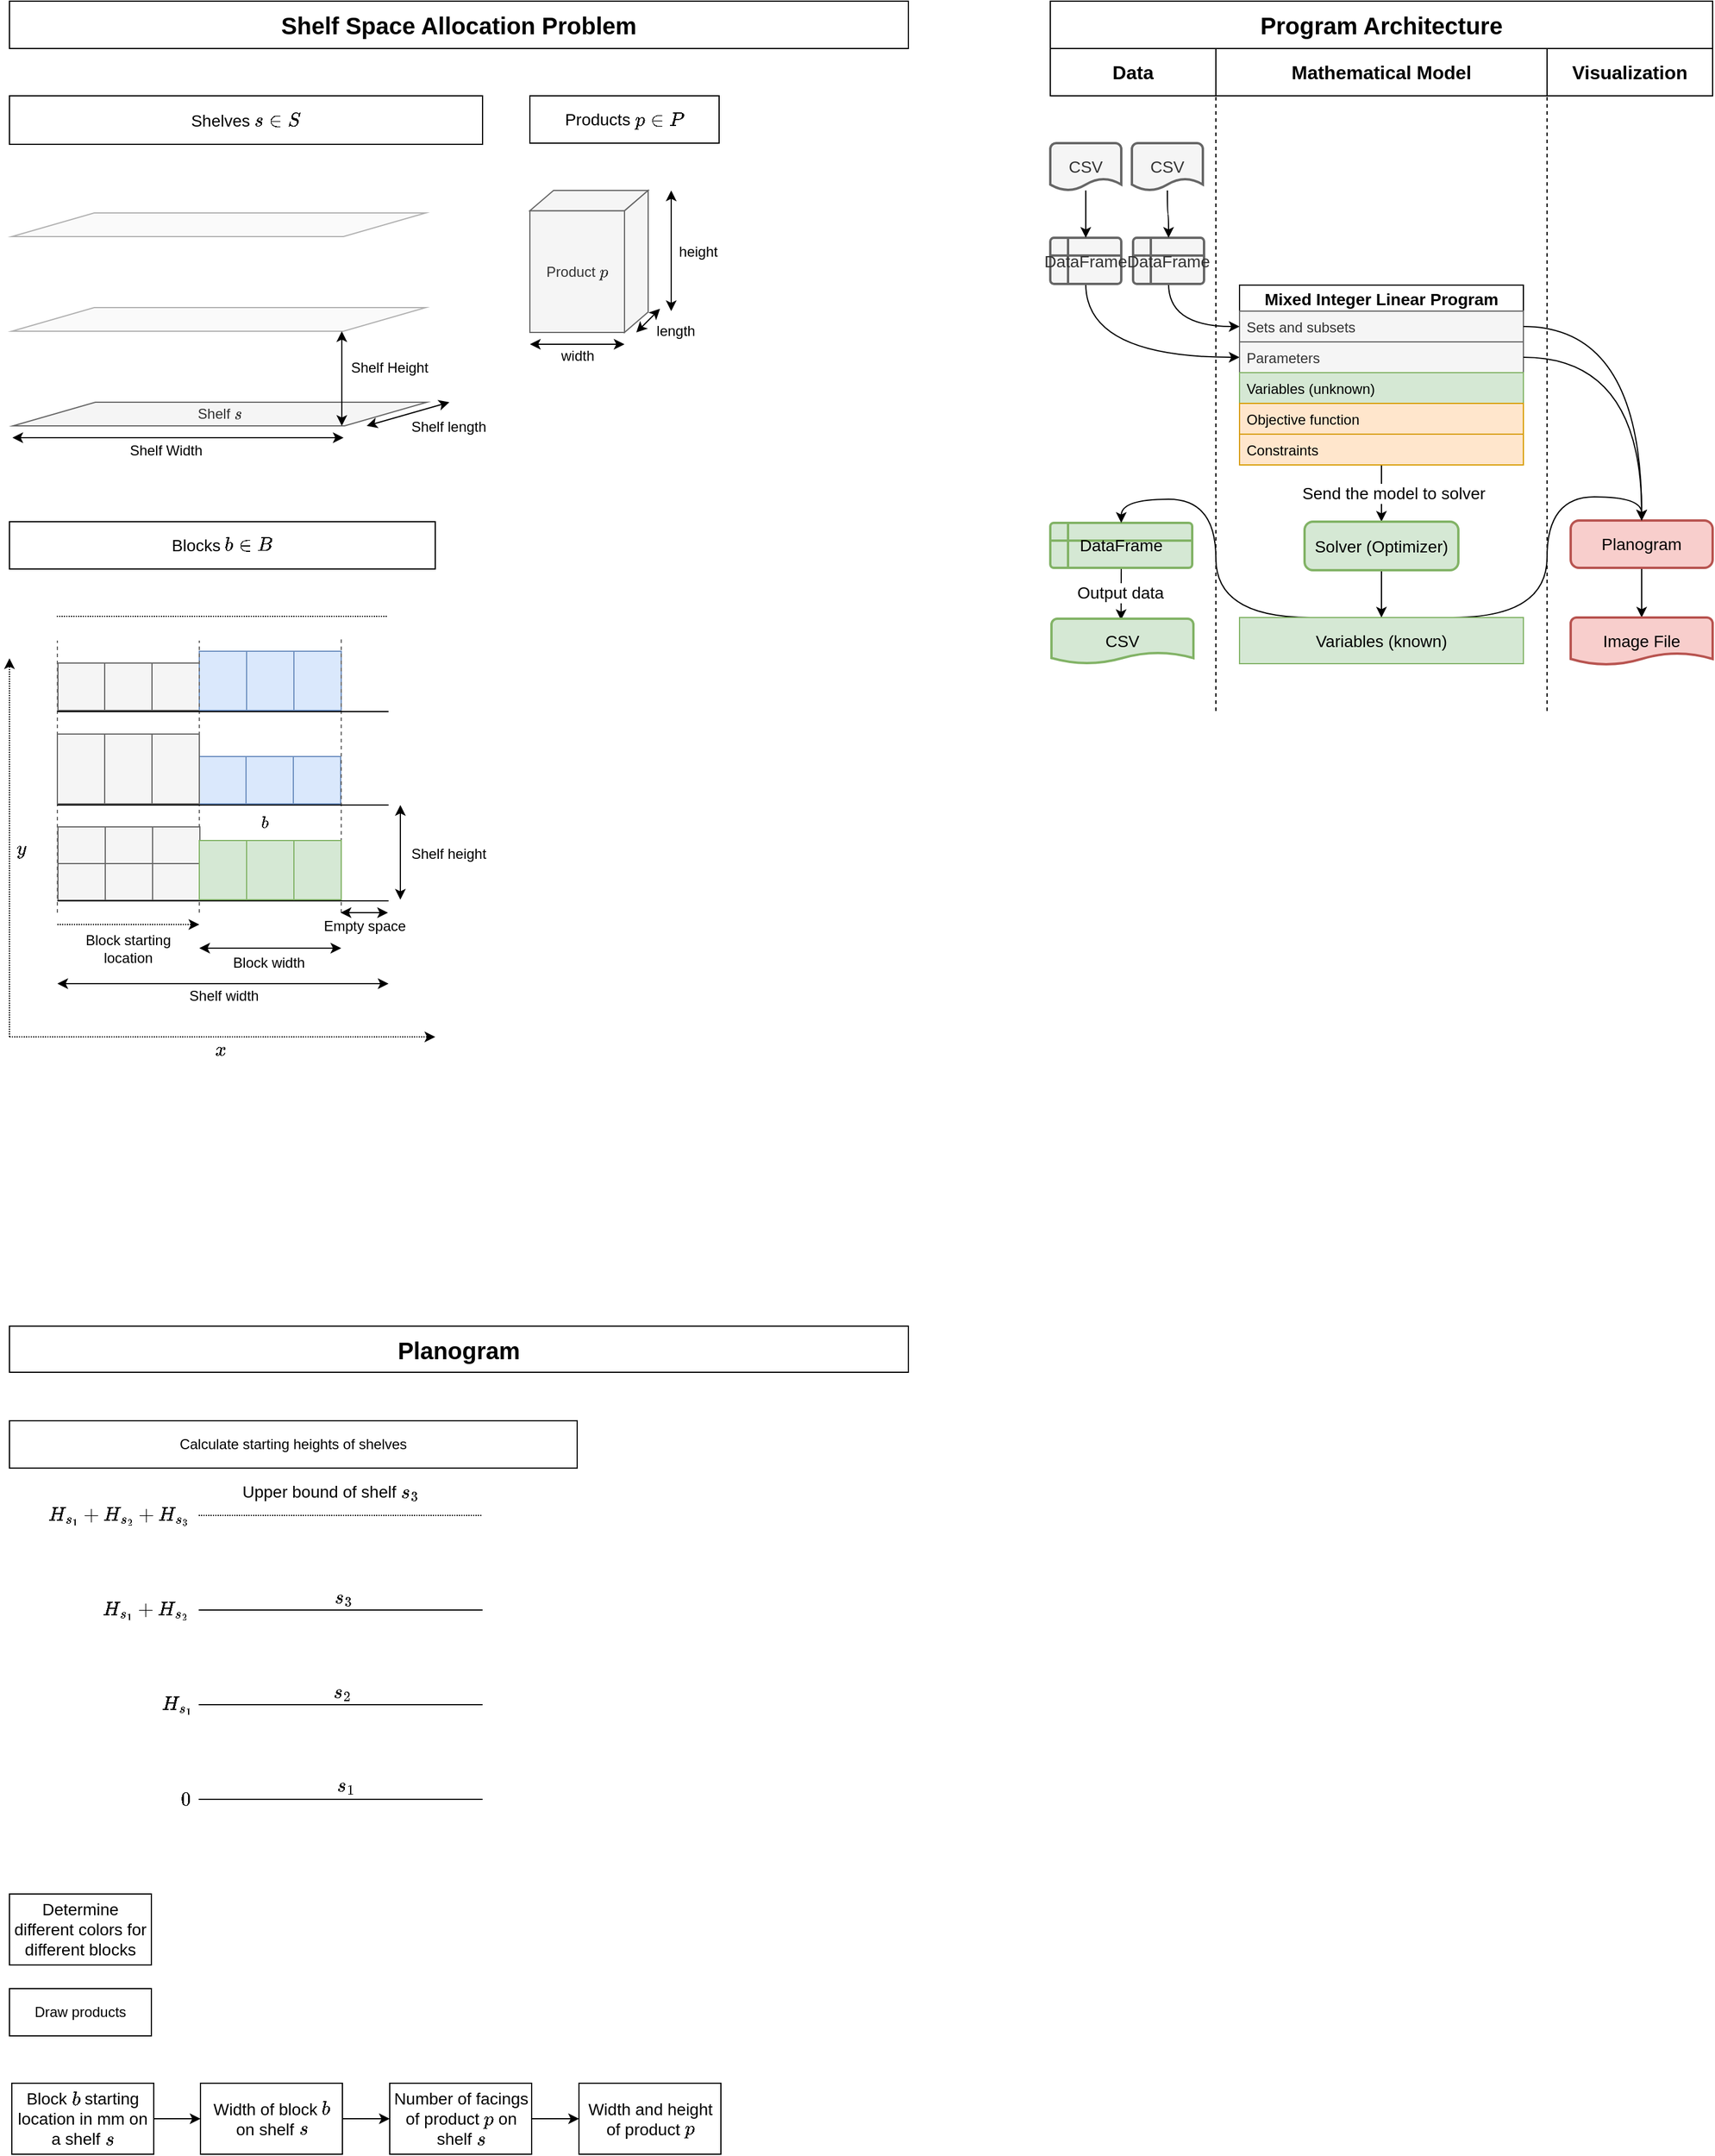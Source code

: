 <mxfile version="10.7.7" type="device"><diagram id="Uy3uvvW7gV8vHQEtKgSc" name="Page-1"><mxGraphModel dx="1991" dy="1261" grid="1" gridSize="10" guides="1" tooltips="1" connect="1" arrows="1" fold="1" page="1" pageScale="1" pageWidth="850" pageHeight="1100" math="1" shadow="0"><root><mxCell id="0"/><mxCell id="1" parent="0"/><mxCell id="ZyuBsT2kMfuU2qpAa5RZ-16" value="" style="endArrow=classic;startArrow=classic;html=1;" parent="1" edge="1"><mxGeometry width="50" height="50" relative="1" as="geometry"><mxPoint x="42.5" y="409" as="sourcePoint"/><mxPoint x="322.5" y="409" as="targetPoint"/></mxGeometry></mxCell><mxCell id="Q-OfqKG9HfWTGEBHC6da-2" value="Shelf Width" style="text;html=1;resizable=0;points=[];align=center;verticalAlign=middle;labelBackgroundColor=#ffffff;" parent="ZyuBsT2kMfuU2qpAa5RZ-16" vertex="1" connectable="0"><mxGeometry x="-0.199" y="-1" relative="1" as="geometry"><mxPoint x="17.5" y="9.5" as="offset"/></mxGeometry></mxCell><mxCell id="ArbSpJ1vyQyhhJunyPkZ-14" style="edgeStyle=orthogonalEdgeStyle;curved=1;rounded=0;orthogonalLoop=1;jettySize=auto;html=1;entryX=0;entryY=0.5;entryDx=0;entryDy=0;" parent="1" source="Nxzj6FKAip8sOl0AJ4HT-3" target="ArbSpJ1vyQyhhJunyPkZ-3" edge="1"><mxGeometry relative="1" as="geometry"/></mxCell><mxCell id="Nxzj6FKAip8sOl0AJ4HT-3" value="DataFrame" style="shape=internalStorage;whiteSpace=wrap;html=1;dx=15;dy=15;rounded=1;arcSize=8;strokeWidth=2;dashed=0;fontFamily=Helvetica;fontSize=14;fontColor=#333333;align=center;strokeColor=#666666;fillColor=#f5f5f5;" parent="1" vertex="1"><mxGeometry x="920" y="240" width="60" height="39" as="geometry"/></mxCell><mxCell id="ArbSpJ1vyQyhhJunyPkZ-25" style="edgeStyle=orthogonalEdgeStyle;curved=1;rounded=0;orthogonalLoop=1;jettySize=auto;html=1;entryX=0.49;entryY=0.029;entryDx=0;entryDy=0;entryPerimeter=0;fontSize=16;" parent="1" source="Nxzj6FKAip8sOl0AJ4HT-13" target="hRU-6L5j_bpRi2SihB1o-7" edge="1"><mxGeometry relative="1" as="geometry"/></mxCell><mxCell id="ArbSpJ1vyQyhhJunyPkZ-39" value="Output data" style="text;html=1;resizable=0;points=[];align=center;verticalAlign=middle;labelBackgroundColor=#ffffff;fontSize=14;" parent="ArbSpJ1vyQyhhJunyPkZ-25" vertex="1" connectable="0"><mxGeometry x="-0.217" y="-1" relative="1" as="geometry"><mxPoint y="3" as="offset"/></mxGeometry></mxCell><mxCell id="Nxzj6FKAip8sOl0AJ4HT-13" value="DataFrame&lt;br style=&quot;font-size: 14px;&quot;&gt;" style="shape=internalStorage;whiteSpace=wrap;html=1;dx=15;dy=15;rounded=1;arcSize=8;strokeWidth=2;dashed=0;fontFamily=Helvetica;fontSize=14;align=center;strokeColor=#82b366;fillColor=#d5e8d4;" parent="1" vertex="1"><mxGeometry x="920" y="481" width="120" height="38" as="geometry"/></mxCell><mxCell id="dULqZwXzh5GmPYO-vZBV-8" style="edgeStyle=orthogonalEdgeStyle;curved=1;rounded=0;orthogonalLoop=1;jettySize=auto;html=1;entryX=0.5;entryY=0;entryDx=0;entryDy=0;" parent="1" source="hRU-6L5j_bpRi2SihB1o-5" target="Nxzj6FKAip8sOl0AJ4HT-3" edge="1"><mxGeometry relative="1" as="geometry"/></mxCell><mxCell id="hRU-6L5j_bpRi2SihB1o-5" value="CSV" style="strokeWidth=2;html=1;shape=mxgraph.flowchart.document2;whiteSpace=wrap;size=0.25;fontFamily=Helvetica;fontSize=14;fontColor=#333333;align=center;strokeColor=#666666;fillColor=#f5f5f5;" parent="1" vertex="1"><mxGeometry x="920" y="160" width="60" height="40" as="geometry"/></mxCell><mxCell id="hRU-6L5j_bpRi2SihB1o-7" value="CSV&lt;br style=&quot;font-size: 14px;&quot;&gt;" style="strokeWidth=2;html=1;shape=mxgraph.flowchart.document2;whiteSpace=wrap;size=0.25;fontFamily=Helvetica;fontSize=14;align=center;strokeColor=#82b366;fillColor=#d5e8d4;" parent="1" vertex="1"><mxGeometry x="921" y="562" width="120" height="38" as="geometry"/></mxCell><mxCell id="dULqZwXzh5GmPYO-vZBV-25" style="edgeStyle=orthogonalEdgeStyle;curved=1;rounded=0;orthogonalLoop=1;jettySize=auto;html=1;fontSize=14;" parent="1" source="hRU-6L5j_bpRi2SihB1o-11" target="dULqZwXzh5GmPYO-vZBV-10" edge="1"><mxGeometry relative="1" as="geometry"/></mxCell><mxCell id="hRU-6L5j_bpRi2SihB1o-11" value="Planogram&lt;br style=&quot;font-size: 14px&quot;&gt;" style="rounded=1;whiteSpace=wrap;html=1;absoluteArcSize=1;arcSize=14;strokeWidth=2;fontFamily=Helvetica;fontSize=14;align=center;fillColor=#f8cecc;strokeColor=#b85450;" parent="1" vertex="1"><mxGeometry x="1360" y="479" width="120" height="40" as="geometry"/></mxCell><mxCell id="ZyuBsT2kMfuU2qpAa5RZ-19" value="" style="endArrow=classic;startArrow=classic;html=1;" parent="1" edge="1"><mxGeometry width="50" height="50" relative="1" as="geometry"><mxPoint x="480.071" y="330" as="sourcePoint"/><mxPoint x="560" y="330" as="targetPoint"/></mxGeometry></mxCell><mxCell id="Q-OfqKG9HfWTGEBHC6da-16" value="width" style="text;html=1;resizable=0;points=[];align=center;verticalAlign=middle;labelBackgroundColor=#ffffff;" parent="ZyuBsT2kMfuU2qpAa5RZ-19" vertex="1" connectable="0"><mxGeometry x="-0.184" y="-1" relative="1" as="geometry"><mxPoint x="7.5" y="9" as="offset"/></mxGeometry></mxCell><mxCell id="Q-OfqKG9HfWTGEBHC6da-6" value="" style="endArrow=classic;startArrow=classic;html=1;" parent="1" edge="1"><mxGeometry width="50" height="50" relative="1" as="geometry"><mxPoint x="599.5" y="302" as="sourcePoint"/><mxPoint x="599.5" y="200" as="targetPoint"/></mxGeometry></mxCell><mxCell id="Q-OfqKG9HfWTGEBHC6da-15" value="height&lt;br&gt;" style="text;html=1;resizable=0;points=[];align=center;verticalAlign=middle;labelBackgroundColor=#ffffff;" parent="Q-OfqKG9HfWTGEBHC6da-6" vertex="1" connectable="0"><mxGeometry x="0.065" y="1" relative="1" as="geometry"><mxPoint x="23" y="4.5" as="offset"/></mxGeometry></mxCell><mxCell id="Q-OfqKG9HfWTGEBHC6da-11" value="" style="endArrow=classic;startArrow=classic;html=1;" parent="1" edge="1"><mxGeometry width="50" height="50" relative="1" as="geometry"><mxPoint x="570" y="320" as="sourcePoint"/><mxPoint x="590" y="300" as="targetPoint"/></mxGeometry></mxCell><mxCell id="Q-OfqKG9HfWTGEBHC6da-17" value="length" style="text;html=1;resizable=0;points=[];align=center;verticalAlign=middle;labelBackgroundColor=#ffffff;" parent="Q-OfqKG9HfWTGEBHC6da-11" vertex="1" connectable="0"><mxGeometry x="0.483" y="1" relative="1" as="geometry"><mxPoint x="19" y="14.5" as="offset"/></mxGeometry></mxCell><mxCell id="ZyuBsT2kMfuU2qpAa5RZ-12" value="Product \(p\)" style="rounded=0;whiteSpace=wrap;html=1;fillColor=#f5f5f5;strokeColor=#666666;fontColor=#333333;" parent="1" vertex="1"><mxGeometry x="480" y="217.143" width="80.0" height="102.857" as="geometry"/></mxCell><mxCell id="Q-OfqKG9HfWTGEBHC6da-7" value="" style="shape=parallelogram;perimeter=parallelogramPerimeter;whiteSpace=wrap;html=1;shadow=0;fillColor=#f5f5f5;strokeColor=#666666;fontColor=#333333;" parent="1" vertex="1"><mxGeometry x="480" y="200" width="100.0" height="17.143" as="geometry"/></mxCell><mxCell id="Q-OfqKG9HfWTGEBHC6da-9" value="" style="shape=parallelogram;perimeter=parallelogramPerimeter;whiteSpace=wrap;html=1;shadow=0;fillColor=#f5f5f5;strokeColor=#666666;fontColor=#333333;direction=south;flipH=1;size=0.144;" parent="1" vertex="1"><mxGeometry x="560" y="200" width="20" height="120" as="geometry"/></mxCell><mxCell id="Q-OfqKG9HfWTGEBHC6da-18" value="Shelf \(s\)" style="shape=parallelogram;perimeter=parallelogramPerimeter;whiteSpace=wrap;html=1;shadow=0;size=0.199;fillColor=#f5f5f5;strokeColor=#666666;fontColor=#333333;" parent="1" vertex="1"><mxGeometry x="43" y="379" width="350" height="20" as="geometry"/></mxCell><mxCell id="ZyuBsT2kMfuU2qpAa5RZ-15" value="" style="endArrow=classic;startArrow=classic;html=1;" parent="1" edge="1"><mxGeometry width="50" height="50" relative="1" as="geometry"><mxPoint x="321" y="399" as="sourcePoint"/><mxPoint x="321" y="319" as="targetPoint"/></mxGeometry></mxCell><mxCell id="Q-OfqKG9HfWTGEBHC6da-3" value="Shelf Height" style="text;html=1;resizable=0;points=[];align=center;verticalAlign=middle;labelBackgroundColor=#ffffff;" parent="ZyuBsT2kMfuU2qpAa5RZ-15" vertex="1" connectable="0"><mxGeometry x="0.327" relative="1" as="geometry"><mxPoint x="40" y="4" as="offset"/></mxGeometry></mxCell><mxCell id="Q-OfqKG9HfWTGEBHC6da-20" value="" style="endArrow=classic;startArrow=classic;html=1;" parent="1" edge="1"><mxGeometry width="50" height="50" relative="1" as="geometry"><mxPoint x="342" y="399" as="sourcePoint"/><mxPoint x="412" y="379" as="targetPoint"/></mxGeometry></mxCell><mxCell id="Q-OfqKG9HfWTGEBHC6da-21" value="Shelf length" style="text;html=1;resizable=0;points=[];align=center;verticalAlign=middle;labelBackgroundColor=#ffffff;" parent="Q-OfqKG9HfWTGEBHC6da-20" vertex="1" connectable="0"><mxGeometry x="-0.363" y="-1" relative="1" as="geometry"><mxPoint x="46.5" y="6" as="offset"/></mxGeometry></mxCell><mxCell id="Q-OfqKG9HfWTGEBHC6da-22" value="" style="shape=parallelogram;perimeter=parallelogramPerimeter;whiteSpace=wrap;html=1;shadow=0;size=0.199;fillColor=#f5f5f5;strokeColor=#666666;fontColor=#333333;opacity=50;" parent="1" vertex="1"><mxGeometry x="42" y="299" width="350" height="20" as="geometry"/></mxCell><mxCell id="Q-OfqKG9HfWTGEBHC6da-24" value="" style="shape=parallelogram;perimeter=parallelogramPerimeter;whiteSpace=wrap;html=1;shadow=0;size=0.199;fillColor=#f5f5f5;strokeColor=#666666;fontColor=#333333;opacity=50;" parent="1" vertex="1"><mxGeometry x="42" y="219" width="350" height="20" as="geometry"/></mxCell><mxCell id="ArbSpJ1vyQyhhJunyPkZ-21" style="edgeStyle=orthogonalEdgeStyle;curved=1;rounded=0;orthogonalLoop=1;jettySize=auto;html=1;fontSize=16;" parent="1" source="ArbSpJ1vyQyhhJunyPkZ-1" target="ArbSpJ1vyQyhhJunyPkZ-16" edge="1"><mxGeometry relative="1" as="geometry"/></mxCell><mxCell id="ArbSpJ1vyQyhhJunyPkZ-36" value="Send the model to solver" style="text;html=1;resizable=0;points=[];align=center;verticalAlign=middle;labelBackgroundColor=#ffffff;fontSize=14;" parent="ArbSpJ1vyQyhhJunyPkZ-21" vertex="1" connectable="0"><mxGeometry x="0.006" y="-7" relative="1" as="geometry"><mxPoint x="17" as="offset"/></mxGeometry></mxCell><mxCell id="ArbSpJ1vyQyhhJunyPkZ-1" value="Mixed Integer Linear Program" style="swimlane;fontStyle=1;childLayout=stackLayout;horizontal=1;startSize=22;fillColor=none;horizontalStack=0;resizeParent=1;resizeParentMax=0;resizeLast=0;collapsible=1;marginBottom=0;swimlaneFillColor=#ffffff;align=center;fontSize=14;" parent="1" vertex="1"><mxGeometry x="1080" y="280" width="240" height="152" as="geometry"/></mxCell><mxCell id="ArbSpJ1vyQyhhJunyPkZ-2" value="Sets and subsets&#10;" style="text;strokeColor=#666666;fillColor=#f5f5f5;spacingLeft=4;spacingRight=4;overflow=hidden;rotatable=0;points=[[0,0.5],[1,0.5]];portConstraint=eastwest;fontSize=12;fontColor=#333333;" parent="ArbSpJ1vyQyhhJunyPkZ-1" vertex="1"><mxGeometry y="22" width="240" height="26" as="geometry"/></mxCell><mxCell id="ArbSpJ1vyQyhhJunyPkZ-3" value="Parameters" style="text;strokeColor=#666666;fillColor=#f5f5f5;spacingLeft=4;spacingRight=4;overflow=hidden;rotatable=0;points=[[0,0.5],[1,0.5]];portConstraint=eastwest;fontSize=12;fontColor=#333333;" parent="ArbSpJ1vyQyhhJunyPkZ-1" vertex="1"><mxGeometry y="48" width="240" height="26" as="geometry"/></mxCell><mxCell id="ArbSpJ1vyQyhhJunyPkZ-8" value="Variables (unknown)" style="text;strokeColor=#82b366;fillColor=#d5e8d4;spacingLeft=4;spacingRight=4;overflow=hidden;rotatable=0;points=[[0,0.5],[1,0.5]];portConstraint=eastwest;fontSize=12;" parent="ArbSpJ1vyQyhhJunyPkZ-1" vertex="1"><mxGeometry y="74" width="240" height="26" as="geometry"/></mxCell><mxCell id="ArbSpJ1vyQyhhJunyPkZ-7" value="Objective function" style="text;strokeColor=#d79b00;fillColor=#ffe6cc;spacingLeft=4;spacingRight=4;overflow=hidden;rotatable=0;points=[[0,0.5],[1,0.5]];portConstraint=eastwest;fontSize=12;" parent="ArbSpJ1vyQyhhJunyPkZ-1" vertex="1"><mxGeometry y="100" width="240" height="26" as="geometry"/></mxCell><mxCell id="ArbSpJ1vyQyhhJunyPkZ-4" value="Constraints&#10;" style="text;strokeColor=#d79b00;fillColor=#ffe6cc;spacingLeft=4;spacingRight=4;overflow=hidden;rotatable=0;points=[[0,0.5],[1,0.5]];portConstraint=eastwest;fontSize=12;" parent="ArbSpJ1vyQyhhJunyPkZ-1" vertex="1"><mxGeometry y="126" width="240" height="26" as="geometry"/></mxCell><mxCell id="ArbSpJ1vyQyhhJunyPkZ-43" style="edgeStyle=orthogonalEdgeStyle;curved=1;rounded=0;orthogonalLoop=1;jettySize=auto;html=1;entryX=0.5;entryY=0;entryDx=0;entryDy=0;fontSize=14;" parent="1" source="ArbSpJ1vyQyhhJunyPkZ-16" target="ArbSpJ1vyQyhhJunyPkZ-41" edge="1"><mxGeometry relative="1" as="geometry"/></mxCell><mxCell id="ArbSpJ1vyQyhhJunyPkZ-16" value="Solver (Optimizer)" style="rounded=1;whiteSpace=wrap;html=1;absoluteArcSize=1;arcSize=14;strokeWidth=2;fontSize=14;fillColor=#d5e8d4;strokeColor=#82b366;" parent="1" vertex="1"><mxGeometry x="1135" y="480" width="130" height="41" as="geometry"/></mxCell><mxCell id="ArbSpJ1vyQyhhJunyPkZ-31" style="edgeStyle=orthogonalEdgeStyle;curved=1;rounded=0;orthogonalLoop=1;jettySize=auto;html=1;fontSize=16;" parent="1" source="ArbSpJ1vyQyhhJunyPkZ-3" target="hRU-6L5j_bpRi2SihB1o-11" edge="1"><mxGeometry relative="1" as="geometry"/></mxCell><mxCell id="dULqZwXzh5GmPYO-vZBV-22" style="edgeStyle=orthogonalEdgeStyle;curved=1;rounded=0;orthogonalLoop=1;jettySize=auto;html=1;exitX=0.75;exitY=0;exitDx=0;exitDy=0;entryX=0.5;entryY=0;entryDx=0;entryDy=0;fontSize=14;" parent="1" source="ArbSpJ1vyQyhhJunyPkZ-41" target="hRU-6L5j_bpRi2SihB1o-11" edge="1"><mxGeometry relative="1" as="geometry"><Array as="points"><mxPoint x="1340" y="561"/><mxPoint x="1340" y="459"/><mxPoint x="1420" y="459"/></Array></mxGeometry></mxCell><mxCell id="dULqZwXzh5GmPYO-vZBV-23" style="edgeStyle=orthogonalEdgeStyle;curved=1;rounded=0;orthogonalLoop=1;jettySize=auto;html=1;exitX=0.25;exitY=0;exitDx=0;exitDy=0;entryX=0.5;entryY=0;entryDx=0;entryDy=0;fontSize=14;" parent="1" source="ArbSpJ1vyQyhhJunyPkZ-41" target="Nxzj6FKAip8sOl0AJ4HT-13" edge="1"><mxGeometry relative="1" as="geometry"><Array as="points"><mxPoint x="1060" y="561"/><mxPoint x="1060" y="461"/><mxPoint x="980" y="461"/></Array></mxGeometry></mxCell><mxCell id="ArbSpJ1vyQyhhJunyPkZ-41" value="Variables (known)" style="rounded=0;whiteSpace=wrap;html=1;fontSize=14;fillColor=#d5e8d4;strokeColor=#82b366;" parent="1" vertex="1"><mxGeometry x="1080" y="561" width="240" height="39" as="geometry"/></mxCell><mxCell id="WqcBQ57FK855RhVDVhcm-5" value="" style="endArrow=none;dashed=1;html=1;fontSize=16;" parent="1" edge="1"><mxGeometry width="50" height="50" relative="1" as="geometry"><mxPoint x="1060" y="640" as="sourcePoint"/><mxPoint x="1060" y="80" as="targetPoint"/></mxGeometry></mxCell><mxCell id="WqcBQ57FK855RhVDVhcm-6" value="" style="endArrow=none;dashed=1;html=1;fontSize=16;" parent="1" edge="1"><mxGeometry width="50" height="50" relative="1" as="geometry"><mxPoint x="1340" y="640" as="sourcePoint"/><mxPoint x="1340" y="80" as="targetPoint"/></mxGeometry></mxCell><mxCell id="dULqZwXzh5GmPYO-vZBV-7" style="edgeStyle=orthogonalEdgeStyle;rounded=0;orthogonalLoop=1;jettySize=auto;html=1;entryX=0;entryY=0.5;entryDx=0;entryDy=0;curved=1;" parent="1" source="dULqZwXzh5GmPYO-vZBV-5" target="ArbSpJ1vyQyhhJunyPkZ-2" edge="1"><mxGeometry relative="1" as="geometry"/></mxCell><mxCell id="dULqZwXzh5GmPYO-vZBV-5" value="DataFrame" style="shape=internalStorage;whiteSpace=wrap;html=1;dx=15;dy=15;rounded=1;arcSize=8;strokeWidth=2;dashed=0;fontFamily=Helvetica;fontSize=14;fontColor=#333333;align=center;strokeColor=#666666;fillColor=#f5f5f5;" parent="1" vertex="1"><mxGeometry x="990" y="240" width="60" height="39" as="geometry"/></mxCell><mxCell id="dULqZwXzh5GmPYO-vZBV-9" style="edgeStyle=orthogonalEdgeStyle;curved=1;rounded=0;orthogonalLoop=1;jettySize=auto;html=1;entryX=0.5;entryY=0;entryDx=0;entryDy=0;" parent="1" source="dULqZwXzh5GmPYO-vZBV-6" target="dULqZwXzh5GmPYO-vZBV-5" edge="1"><mxGeometry relative="1" as="geometry"/></mxCell><mxCell id="dULqZwXzh5GmPYO-vZBV-6" value="CSV" style="strokeWidth=2;html=1;shape=mxgraph.flowchart.document2;whiteSpace=wrap;size=0.25;fontFamily=Helvetica;fontSize=14;fontColor=#333333;align=center;strokeColor=#666666;fillColor=#f5f5f5;" parent="1" vertex="1"><mxGeometry x="989" y="160" width="60" height="40" as="geometry"/></mxCell><mxCell id="dULqZwXzh5GmPYO-vZBV-10" value="Image File" style="strokeWidth=2;html=1;shape=mxgraph.flowchart.document2;whiteSpace=wrap;size=0.25;fillColor=#f8cecc;strokeColor=#b85450;fontSize=14;" parent="1" vertex="1"><mxGeometry x="1360" y="561" width="120" height="40" as="geometry"/></mxCell><mxCell id="dULqZwXzh5GmPYO-vZBV-15" value="Program Architecture" style="rounded=0;whiteSpace=wrap;html=1;fontSize=20;fontStyle=1;" parent="1" vertex="1"><mxGeometry x="920" y="40" width="560" height="40" as="geometry"/></mxCell><mxCell id="dULqZwXzh5GmPYO-vZBV-17" value="Data" style="rounded=0;whiteSpace=wrap;html=1;fontSize=16;fontStyle=1" parent="1" vertex="1"><mxGeometry x="920" y="80" width="140" height="40" as="geometry"/></mxCell><mxCell id="dULqZwXzh5GmPYO-vZBV-18" value="Mathematical Model" style="rounded=0;whiteSpace=wrap;html=1;fontSize=16;fontStyle=1" parent="1" vertex="1"><mxGeometry x="1060" y="80" width="280" height="40" as="geometry"/></mxCell><mxCell id="dULqZwXzh5GmPYO-vZBV-21" value="Visualization" style="rounded=0;whiteSpace=wrap;html=1;fontSize=16;fontStyle=1" parent="1" vertex="1"><mxGeometry x="1340" y="80" width="140" height="40" as="geometry"/></mxCell><mxCell id="dULqZwXzh5GmPYO-vZBV-24" style="edgeStyle=orthogonalEdgeStyle;curved=1;rounded=0;orthogonalLoop=1;jettySize=auto;html=1;entryX=0.5;entryY=0;entryDx=0;entryDy=0;fontSize=14;" parent="1" source="ArbSpJ1vyQyhhJunyPkZ-2" target="hRU-6L5j_bpRi2SihB1o-11" edge="1"><mxGeometry relative="1" as="geometry"/></mxCell><mxCell id="dULqZwXzh5GmPYO-vZBV-28" value="Shelf Space Allocation Problem" style="rounded=0;whiteSpace=wrap;html=1;fontSize=20;fontStyle=1" parent="1" vertex="1"><mxGeometry x="40" y="40" width="760" height="40" as="geometry"/></mxCell><mxCell id="dULqZwXzh5GmPYO-vZBV-29" value="Products \(p \in P\)" style="rounded=0;whiteSpace=wrap;html=1;fontSize=14;" parent="1" vertex="1"><mxGeometry x="480" y="120" width="160" height="40" as="geometry"/></mxCell><mxCell id="dULqZwXzh5GmPYO-vZBV-30" value="Shelves \(s \in S\)" style="rounded=0;whiteSpace=wrap;html=1;fontSize=14;" parent="1" vertex="1"><mxGeometry x="40" y="120" width="400" height="41" as="geometry"/></mxCell><mxCell id="dULqZwXzh5GmPYO-vZBV-31" value="Blocks \(b \in B\)" style="rounded=0;whiteSpace=wrap;html=1;fontSize=14;" parent="1" vertex="1"><mxGeometry x="40" y="480" width="360" height="40" as="geometry"/></mxCell><mxCell id="Q-OfqKG9HfWTGEBHC6da-34" value="" style="rounded=0;whiteSpace=wrap;html=1;shadow=0;fontFamily=Helvetica;fontSize=16;fontColor=#333333;align=center;strokeColor=#666666;fillColor=#f5f5f5;" parent="1" vertex="1"><mxGeometry x="81" y="599.5" width="40" height="40" as="geometry"/></mxCell><mxCell id="Q-OfqKG9HfWTGEBHC6da-35" value="" style="rounded=0;whiteSpace=wrap;html=1;shadow=0;fontFamily=Helvetica;fontSize=16;fontColor=#333333;align=center;strokeColor=#666666;fillColor=#f5f5f5;" parent="1" vertex="1"><mxGeometry x="120.5" y="599.5" width="40" height="40" as="geometry"/></mxCell><mxCell id="Q-OfqKG9HfWTGEBHC6da-36" value="" style="rounded=0;whiteSpace=wrap;html=1;shadow=0;fontFamily=Helvetica;fontSize=16;fontColor=#333333;align=center;strokeColor=#666666;fillColor=#f5f5f5;" parent="1" vertex="1"><mxGeometry x="160.5" y="599.5" width="40" height="40" as="geometry"/></mxCell><mxCell id="Q-OfqKG9HfWTGEBHC6da-37" value="" style="rounded=0;whiteSpace=wrap;html=1;shadow=0;fontFamily=Helvetica;fontSize=16;fontColor=#000000;align=center;strokeColor=#6c8ebf;fillColor=#dae8fc;" parent="1" vertex="1"><mxGeometry x="200.5" y="589.5" width="40" height="50" as="geometry"/></mxCell><mxCell id="Q-OfqKG9HfWTGEBHC6da-38" value="" style="rounded=0;whiteSpace=wrap;html=1;shadow=0;fontFamily=Helvetica;fontSize=16;fontColor=#000000;align=center;strokeColor=#6c8ebf;fillColor=#dae8fc;" parent="1" vertex="1"><mxGeometry x="240.5" y="589.5" width="40" height="50" as="geometry"/></mxCell><mxCell id="Q-OfqKG9HfWTGEBHC6da-39" value="" style="rounded=0;whiteSpace=wrap;html=1;shadow=0;fontFamily=Helvetica;fontSize=16;fontColor=#000000;align=center;strokeColor=#6c8ebf;fillColor=#dae8fc;" parent="1" vertex="1"><mxGeometry x="280.5" y="589.5" width="40" height="50" as="geometry"/></mxCell><mxCell id="Q-OfqKG9HfWTGEBHC6da-43" value="" style="rounded=0;whiteSpace=wrap;html=1;shadow=0;fontFamily=Helvetica;fontSize=16;fontColor=#000000;align=center;strokeColor=#6c8ebf;fillColor=#dae8fc;" parent="1" vertex="1"><mxGeometry x="200.5" y="678.5" width="40" height="40" as="geometry"/></mxCell><mxCell id="Q-OfqKG9HfWTGEBHC6da-44" value="" style="rounded=0;whiteSpace=wrap;html=1;shadow=0;fontFamily=Helvetica;fontSize=16;fontColor=#000000;align=center;strokeColor=#6c8ebf;fillColor=#dae8fc;" parent="1" vertex="1"><mxGeometry x="240" y="678.5" width="40" height="40" as="geometry"/></mxCell><mxCell id="Q-OfqKG9HfWTGEBHC6da-45" value="" style="rounded=0;whiteSpace=wrap;html=1;shadow=0;fontFamily=Helvetica;fontSize=16;fontColor=#000000;align=center;strokeColor=#6c8ebf;fillColor=#dae8fc;" parent="1" vertex="1"><mxGeometry x="280" y="678.5" width="40" height="40" as="geometry"/></mxCell><mxCell id="Q-OfqKG9HfWTGEBHC6da-56" value="" style="rounded=0;whiteSpace=wrap;html=1;shadow=0;fontFamily=Helvetica;fontSize=16;fontColor=#333333;align=center;strokeColor=#666666;fillColor=#f5f5f5;" parent="1" vertex="1"><mxGeometry x="80.5" y="659.5" width="40" height="59" as="geometry"/></mxCell><mxCell id="Q-OfqKG9HfWTGEBHC6da-57" value="" style="rounded=0;whiteSpace=wrap;html=1;shadow=0;fontFamily=Helvetica;fontSize=16;fontColor=#333333;align=center;strokeColor=#666666;fillColor=#f5f5f5;" parent="1" vertex="1"><mxGeometry x="120.5" y="659.5" width="40" height="59" as="geometry"/></mxCell><mxCell id="Q-OfqKG9HfWTGEBHC6da-58" value="" style="rounded=0;whiteSpace=wrap;html=1;shadow=0;fontFamily=Helvetica;fontSize=16;fontColor=#333333;align=center;strokeColor=#666666;fillColor=#f5f5f5;" parent="1" vertex="1"><mxGeometry x="160.5" y="659.5" width="40" height="59" as="geometry"/></mxCell><mxCell id="Q-OfqKG9HfWTGEBHC6da-59" value="" style="rounded=0;whiteSpace=wrap;html=1;shadow=0;fontFamily=Helvetica;fontSize=16;fontColor=#333333;align=center;strokeColor=#666666;fillColor=#f5f5f5;" parent="1" vertex="1"><mxGeometry x="81" y="769" width="40" height="31" as="geometry"/></mxCell><mxCell id="Q-OfqKG9HfWTGEBHC6da-60" value="" style="rounded=0;whiteSpace=wrap;html=1;shadow=0;fontFamily=Helvetica;fontSize=16;fontColor=#333333;align=center;strokeColor=#666666;fillColor=#f5f5f5;" parent="1" vertex="1"><mxGeometry x="121" y="769" width="40" height="31" as="geometry"/></mxCell><mxCell id="Q-OfqKG9HfWTGEBHC6da-61" value="" style="rounded=0;whiteSpace=wrap;html=1;shadow=0;fontFamily=Helvetica;fontSize=16;fontColor=#333333;align=center;strokeColor=#666666;fillColor=#f5f5f5;" parent="1" vertex="1"><mxGeometry x="161" y="769" width="40" height="31" as="geometry"/></mxCell><mxCell id="Q-OfqKG9HfWTGEBHC6da-53" value="" style="endArrow=none;dashed=1;html=1;fontSize=16;fillColor=#f5f5f5;strokeColor=#666666;" parent="1" edge="1"><mxGeometry width="50" height="50" relative="1" as="geometry"><mxPoint x="200.5" y="810.5" as="sourcePoint"/><mxPoint x="200.5" y="580.5" as="targetPoint"/></mxGeometry></mxCell><mxCell id="tLpouK0B7M7NEshdZM8Z-2" value="" style="endArrow=classic;startArrow=classic;html=1;" parent="1" edge="1"><mxGeometry width="50" height="50" relative="1" as="geometry"><mxPoint x="80.5" y="870.5" as="sourcePoint"/><mxPoint x="360.5" y="870.5" as="targetPoint"/></mxGeometry></mxCell><mxCell id="tLpouK0B7M7NEshdZM8Z-11" value="Shelf width&lt;br&gt;" style="text;html=1;resizable=0;points=[];align=center;verticalAlign=middle;labelBackgroundColor=#ffffff;" parent="tLpouK0B7M7NEshdZM8Z-2" vertex="1" connectable="0"><mxGeometry x="-0.077" y="-1" relative="1" as="geometry"><mxPoint x="11" y="9" as="offset"/></mxGeometry></mxCell><mxCell id="tLpouK0B7M7NEshdZM8Z-3" value="" style="endArrow=classic;startArrow=classic;html=1;" parent="1" edge="1"><mxGeometry width="50" height="50" relative="1" as="geometry"><mxPoint x="370.5" y="799.5" as="sourcePoint"/><mxPoint x="370.5" y="719.5" as="targetPoint"/></mxGeometry></mxCell><mxCell id="tLpouK0B7M7NEshdZM8Z-13" value="Shelf height" style="text;html=1;resizable=0;points=[];align=center;verticalAlign=middle;labelBackgroundColor=#ffffff;" parent="tLpouK0B7M7NEshdZM8Z-3" vertex="1" connectable="0"><mxGeometry x="0.26" y="-1" relative="1" as="geometry"><mxPoint x="39" y="11.5" as="offset"/></mxGeometry></mxCell><mxCell id="tLpouK0B7M7NEshdZM8Z-4" value="" style="endArrow=classic;startArrow=classic;html=1;" parent="1" edge="1"><mxGeometry width="50" height="50" relative="1" as="geometry"><mxPoint x="200.5" y="840.5" as="sourcePoint"/><mxPoint x="320.5" y="840.5" as="targetPoint"/></mxGeometry></mxCell><mxCell id="tLpouK0B7M7NEshdZM8Z-9" value="Block width" style="text;html=1;resizable=0;points=[];align=center;verticalAlign=middle;labelBackgroundColor=#ffffff;" parent="tLpouK0B7M7NEshdZM8Z-4" vertex="1" connectable="0"><mxGeometry x="-0.177" relative="1" as="geometry"><mxPoint x="8.5" y="12" as="offset"/></mxGeometry></mxCell><mxCell id="tLpouK0B7M7NEshdZM8Z-5" value="" style="endArrow=none;dashed=1;html=1;fillColor=#f5f5f5;strokeColor=#666666;" parent="1" edge="1"><mxGeometry width="50" height="50" relative="1" as="geometry"><mxPoint x="80.5" y="810.5" as="sourcePoint"/><mxPoint x="80.5" y="580.5" as="targetPoint"/></mxGeometry></mxCell><mxCell id="tLpouK0B7M7NEshdZM8Z-6" value="" style="endArrow=none;dashed=1;html=1;fillColor=#f5f5f5;strokeColor=#666666;" parent="1" edge="1"><mxGeometry width="50" height="50" relative="1" as="geometry"><mxPoint x="320.5" y="810.5" as="sourcePoint"/><mxPoint x="320.5" y="579.5" as="targetPoint"/></mxGeometry></mxCell><mxCell id="Q-OfqKG9HfWTGEBHC6da-28" value="" style="endArrow=none;html=1;fontSize=16;" parent="1" edge="1"><mxGeometry width="50" height="50" relative="1" as="geometry"><mxPoint x="80.5" y="640.5" as="sourcePoint"/><mxPoint x="360.5" y="640.5" as="targetPoint"/></mxGeometry></mxCell><mxCell id="Q-OfqKG9HfWTGEBHC6da-29" value="" style="endArrow=none;html=1;fontSize=16;" parent="1" edge="1"><mxGeometry width="50" height="50" relative="1" as="geometry"><mxPoint x="80.5" y="719.5" as="sourcePoint"/><mxPoint x="360.5" y="719.5" as="targetPoint"/></mxGeometry></mxCell><mxCell id="Q-OfqKG9HfWTGEBHC6da-30" value="" style="endArrow=none;html=1;fontSize=16;" parent="1" edge="1"><mxGeometry width="50" height="50" relative="1" as="geometry"><mxPoint x="80.5" y="800.5" as="sourcePoint"/><mxPoint x="360.5" y="800.5" as="targetPoint"/></mxGeometry></mxCell><mxCell id="tLpouK0B7M7NEshdZM8Z-7" value="" style="endArrow=classic;startArrow=classic;html=1;" parent="1" edge="1"><mxGeometry width="50" height="50" relative="1" as="geometry"><mxPoint x="320" y="810.5" as="sourcePoint"/><mxPoint x="360" y="810.5" as="targetPoint"/></mxGeometry></mxCell><mxCell id="tLpouK0B7M7NEshdZM8Z-10" value="Empty space" style="text;html=1;resizable=0;points=[];align=center;verticalAlign=middle;labelBackgroundColor=#ffffff;" parent="tLpouK0B7M7NEshdZM8Z-7" vertex="1" connectable="0"><mxGeometry x="0.192" y="1" relative="1" as="geometry"><mxPoint x="-4" y="12" as="offset"/></mxGeometry></mxCell><mxCell id="tLpouK0B7M7NEshdZM8Z-15" value="Planogram" style="rounded=0;whiteSpace=wrap;html=1;fontSize=20;fontStyle=1" parent="1" vertex="1"><mxGeometry x="40" y="1160" width="760" height="39" as="geometry"/></mxCell><mxCell id="tLpouK0B7M7NEshdZM8Z-16" value="Calculate starting heights of shelves" style="rounded=0;whiteSpace=wrap;html=1;" parent="1" vertex="1"><mxGeometry x="40" y="1240" width="480" height="40" as="geometry"/></mxCell><mxCell id="tLpouK0B7M7NEshdZM8Z-17" value="Draw products" style="rounded=0;whiteSpace=wrap;html=1;" parent="1" vertex="1"><mxGeometry x="40" y="1720" width="120" height="40" as="geometry"/></mxCell><mxCell id="g1HD_9vX6d4LGmMDVPBf-7" value="" style="endArrow=classic;html=1;dashed=1;dashPattern=1 1;" parent="1" edge="1"><mxGeometry width="50" height="50" relative="1" as="geometry"><mxPoint x="80.5" y="820.5" as="sourcePoint"/><mxPoint x="200.5" y="820.5" as="targetPoint"/></mxGeometry></mxCell><mxCell id="g1HD_9vX6d4LGmMDVPBf-8" value="Block starting &lt;br&gt;location&lt;br&gt;" style="text;html=1;resizable=0;points=[];align=center;verticalAlign=middle;labelBackgroundColor=#ffffff;" parent="g1HD_9vX6d4LGmMDVPBf-7" vertex="1" connectable="0"><mxGeometry x="-0.247" relative="1" as="geometry"><mxPoint x="14.5" y="20" as="offset"/></mxGeometry></mxCell><mxCell id="g1HD_9vX6d4LGmMDVPBf-12" value="\(b\)" style="text;html=1;resizable=0;points=[];autosize=1;align=left;verticalAlign=top;spacingTop=-4;" parent="1" vertex="1"><mxGeometry x="250.5" y="725" width="40" height="20" as="geometry"/></mxCell><mxCell id="Q-OfqKG9HfWTGEBHC6da-50" value="" style="rounded=0;whiteSpace=wrap;html=1;shadow=0;fontFamily=Helvetica;fontSize=16;fontColor=#000000;align=center;strokeColor=#82b366;fillColor=#d5e8d4;" parent="1" vertex="1"><mxGeometry x="240.5" y="749.5" width="40" height="50" as="geometry"/></mxCell><mxCell id="Q-OfqKG9HfWTGEBHC6da-51" value="" style="rounded=0;whiteSpace=wrap;html=1;shadow=0;fontFamily=Helvetica;fontSize=16;fontColor=#000000;align=center;strokeColor=#82b366;fillColor=#d5e8d4;" parent="1" vertex="1"><mxGeometry x="280.5" y="749.5" width="40" height="50" as="geometry"/></mxCell><mxCell id="g1HD_9vX6d4LGmMDVPBf-14" value="" style="endArrow=classic;html=1;dashed=1;dashPattern=1 1;fontSize=20;" parent="1" edge="1"><mxGeometry width="50" height="50" relative="1" as="geometry"><mxPoint x="40" y="915.5" as="sourcePoint"/><mxPoint x="40" y="595.5" as="targetPoint"/></mxGeometry></mxCell><mxCell id="g1HD_9vX6d4LGmMDVPBf-17" value="\(y\)" style="text;html=1;resizable=0;points=[];align=center;verticalAlign=middle;labelBackgroundColor=#ffffff;fontSize=14;" parent="g1HD_9vX6d4LGmMDVPBf-14" vertex="1" connectable="0"><mxGeometry x="-0.145" y="1" relative="1" as="geometry"><mxPoint x="11" y="-23" as="offset"/></mxGeometry></mxCell><mxCell id="g1HD_9vX6d4LGmMDVPBf-15" value="" style="endArrow=classic;html=1;dashed=1;dashPattern=1 1;fontSize=20;" parent="1" edge="1"><mxGeometry width="50" height="50" relative="1" as="geometry"><mxPoint x="40" y="915.5" as="sourcePoint"/><mxPoint x="400" y="915.5" as="targetPoint"/></mxGeometry></mxCell><mxCell id="g1HD_9vX6d4LGmMDVPBf-16" value="\(x\)" style="text;html=1;resizable=0;points=[];align=center;verticalAlign=middle;labelBackgroundColor=#ffffff;fontSize=14;" parent="g1HD_9vX6d4LGmMDVPBf-15" vertex="1" connectable="0"><mxGeometry x="-0.237" relative="1" as="geometry"><mxPoint x="40" y="10" as="offset"/></mxGeometry></mxCell><mxCell id="g1HD_9vX6d4LGmMDVPBf-18" value="" style="endArrow=none;dashed=1;html=1;dashPattern=1 1;fontSize=14;" parent="1" edge="1"><mxGeometry width="50" height="50" relative="1" as="geometry"><mxPoint x="80" y="560" as="sourcePoint"/><mxPoint x="360" y="560" as="targetPoint"/></mxGeometry></mxCell><mxCell id="g1HD_9vX6d4LGmMDVPBf-19" value="" style="endArrow=none;dashed=1;html=1;dashPattern=1 1;fontSize=14;" parent="1" edge="1"><mxGeometry width="50" height="50" relative="1" as="geometry"><mxPoint x="200" y="1320" as="sourcePoint"/><mxPoint x="440" y="1320" as="targetPoint"/></mxGeometry></mxCell><mxCell id="g1HD_9vX6d4LGmMDVPBf-29" value="\(H_{s_1}+H_{s_2}+H_{s_3}\)" style="text;html=1;resizable=0;points=[];align=center;verticalAlign=middle;labelBackgroundColor=#ffffff;fontSize=14;" parent="g1HD_9vX6d4LGmMDVPBf-19" vertex="1" connectable="0"><mxGeometry x="-0.926" y="1" relative="1" as="geometry"><mxPoint x="-77.5" y="1" as="offset"/></mxGeometry></mxCell><mxCell id="g1HD_9vX6d4LGmMDVPBf-31" value="Upper bound of shelf \(s_3\)" style="text;html=1;resizable=0;points=[];align=center;verticalAlign=middle;labelBackgroundColor=#ffffff;fontSize=14;" parent="g1HD_9vX6d4LGmMDVPBf-19" vertex="1" connectable="0"><mxGeometry x="-0.075" y="3" relative="1" as="geometry"><mxPoint y="-17" as="offset"/></mxGeometry></mxCell><mxCell id="g1HD_9vX6d4LGmMDVPBf-20" value="" style="endArrow=none;html=1;fontSize=14;" parent="1" edge="1"><mxGeometry width="50" height="50" relative="1" as="geometry"><mxPoint x="200" y="1400" as="sourcePoint"/><mxPoint x="440" y="1400" as="targetPoint"/></mxGeometry></mxCell><mxCell id="g1HD_9vX6d4LGmMDVPBf-25" value="\(s_3\)" style="text;html=1;resizable=0;points=[];align=center;verticalAlign=middle;labelBackgroundColor=#ffffff;fontSize=14;" parent="g1HD_9vX6d4LGmMDVPBf-20" vertex="1" connectable="0"><mxGeometry x="-0.093" relative="1" as="geometry"><mxPoint x="13" y="-11" as="offset"/></mxGeometry></mxCell><mxCell id="g1HD_9vX6d4LGmMDVPBf-28" value="\(H_{s_1}+H_{s_2}\)" style="text;html=1;resizable=0;points=[];align=center;verticalAlign=middle;labelBackgroundColor=#ffffff;fontSize=14;" parent="g1HD_9vX6d4LGmMDVPBf-20" vertex="1" connectable="0"><mxGeometry x="-0.94" y="1" relative="1" as="geometry"><mxPoint x="-52" y="1" as="offset"/></mxGeometry></mxCell><mxCell id="g1HD_9vX6d4LGmMDVPBf-21" value="" style="endArrow=none;html=1;fontSize=14;" parent="1" edge="1"><mxGeometry width="50" height="50" relative="1" as="geometry"><mxPoint x="200" y="1480" as="sourcePoint"/><mxPoint x="440" y="1480" as="targetPoint"/></mxGeometry></mxCell><mxCell id="g1HD_9vX6d4LGmMDVPBf-24" value="\(s_2\)" style="text;html=1;resizable=0;points=[];align=center;verticalAlign=middle;labelBackgroundColor=#ffffff;fontSize=14;" parent="g1HD_9vX6d4LGmMDVPBf-21" vertex="1" connectable="0"><mxGeometry x="0.136" y="1" relative="1" as="geometry"><mxPoint x="-16" y="-10" as="offset"/></mxGeometry></mxCell><mxCell id="g1HD_9vX6d4LGmMDVPBf-27" value="\(H_{s_1}\)" style="text;html=1;resizable=0;points=[];align=center;verticalAlign=middle;labelBackgroundColor=#ffffff;fontSize=14;" parent="g1HD_9vX6d4LGmMDVPBf-21" vertex="1" connectable="0"><mxGeometry x="-0.953" relative="1" as="geometry"><mxPoint x="-24.5" as="offset"/></mxGeometry></mxCell><mxCell id="g1HD_9vX6d4LGmMDVPBf-22" value="" style="endArrow=none;html=1;fontSize=14;" parent="1" edge="1"><mxGeometry width="50" height="50" relative="1" as="geometry"><mxPoint x="200" y="1560" as="sourcePoint"/><mxPoint x="440" y="1560" as="targetPoint"/></mxGeometry></mxCell><mxCell id="g1HD_9vX6d4LGmMDVPBf-23" value="\(s_1\)" style="text;html=1;resizable=0;points=[];align=center;verticalAlign=middle;labelBackgroundColor=#ffffff;fontSize=14;" parent="g1HD_9vX6d4LGmMDVPBf-22" vertex="1" connectable="0"><mxGeometry x="-0.158" relative="1" as="geometry"><mxPoint x="22.5" y="-12" as="offset"/></mxGeometry></mxCell><mxCell id="g1HD_9vX6d4LGmMDVPBf-26" value="\(0\)" style="text;html=1;resizable=0;points=[];align=center;verticalAlign=middle;labelBackgroundColor=#ffffff;fontSize=14;" parent="g1HD_9vX6d4LGmMDVPBf-22" vertex="1" connectable="0"><mxGeometry x="-0.947" relative="1" as="geometry"><mxPoint x="-17.5" as="offset"/></mxGeometry></mxCell><mxCell id="g1HD_9vX6d4LGmMDVPBf-32" value="" style="rounded=0;whiteSpace=wrap;html=1;shadow=0;fontFamily=Helvetica;fontSize=16;fontColor=#333333;align=center;strokeColor=#666666;fillColor=#f5f5f5;" parent="1" vertex="1"><mxGeometry x="81" y="738" width="40" height="31" as="geometry"/></mxCell><mxCell id="g1HD_9vX6d4LGmMDVPBf-33" value="" style="rounded=0;whiteSpace=wrap;html=1;shadow=0;fontFamily=Helvetica;fontSize=16;fontColor=#333333;align=center;strokeColor=#666666;fillColor=#f5f5f5;" parent="1" vertex="1"><mxGeometry x="121" y="738" width="40" height="31" as="geometry"/></mxCell><mxCell id="g1HD_9vX6d4LGmMDVPBf-34" value="" style="rounded=0;whiteSpace=wrap;html=1;shadow=0;fontFamily=Helvetica;fontSize=16;fontColor=#333333;align=center;strokeColor=#666666;fillColor=#f5f5f5;" parent="1" vertex="1"><mxGeometry x="161" y="738" width="40" height="31" as="geometry"/></mxCell><mxCell id="Q-OfqKG9HfWTGEBHC6da-49" value="" style="rounded=0;whiteSpace=wrap;html=1;shadow=0;fontFamily=Helvetica;fontSize=16;fontColor=#000000;align=center;strokeColor=#82b366;fillColor=#d5e8d4;" parent="1" vertex="1"><mxGeometry x="200.5" y="749.5" width="40" height="50" as="geometry"/></mxCell><mxCell id="g1HD_9vX6d4LGmMDVPBf-39" style="edgeStyle=orthogonalEdgeStyle;curved=1;rounded=0;orthogonalLoop=1;jettySize=auto;html=1;fontSize=14;" parent="1" source="g1HD_9vX6d4LGmMDVPBf-37" target="g1HD_9vX6d4LGmMDVPBf-38" edge="1"><mxGeometry relative="1" as="geometry"/></mxCell><mxCell id="g1HD_9vX6d4LGmMDVPBf-37" value="Block \(b\) starting location in mm on a shelf \(s\)" style="rounded=0;whiteSpace=wrap;html=1;fontSize=14;" parent="1" vertex="1"><mxGeometry x="42" y="1800" width="120" height="60" as="geometry"/></mxCell><mxCell id="g1HD_9vX6d4LGmMDVPBf-41" style="edgeStyle=orthogonalEdgeStyle;curved=1;rounded=0;orthogonalLoop=1;jettySize=auto;html=1;fontSize=14;" parent="1" source="g1HD_9vX6d4LGmMDVPBf-38" target="g1HD_9vX6d4LGmMDVPBf-40" edge="1"><mxGeometry relative="1" as="geometry"/></mxCell><mxCell id="g1HD_9vX6d4LGmMDVPBf-38" value="Width of block \(b\) on shelf \(s\)" style="rounded=0;whiteSpace=wrap;html=1;fontSize=14;" parent="1" vertex="1"><mxGeometry x="201.5" y="1800" width="120" height="60" as="geometry"/></mxCell><mxCell id="g1HD_9vX6d4LGmMDVPBf-43" style="edgeStyle=orthogonalEdgeStyle;curved=1;rounded=0;orthogonalLoop=1;jettySize=auto;html=1;fontSize=14;" parent="1" source="g1HD_9vX6d4LGmMDVPBf-40" target="g1HD_9vX6d4LGmMDVPBf-42" edge="1"><mxGeometry relative="1" as="geometry"/></mxCell><mxCell id="g1HD_9vX6d4LGmMDVPBf-40" value="Number of facings of product \(p\) on shelf \(s\)" style="rounded=0;whiteSpace=wrap;html=1;fontSize=14;" parent="1" vertex="1"><mxGeometry x="361.5" y="1800" width="120" height="60" as="geometry"/></mxCell><mxCell id="g1HD_9vX6d4LGmMDVPBf-42" value="Width and height of product \(p\)" style="rounded=0;whiteSpace=wrap;html=1;fontSize=14;" parent="1" vertex="1"><mxGeometry x="521.5" y="1800" width="120" height="60" as="geometry"/></mxCell><mxCell id="g1HD_9vX6d4LGmMDVPBf-44" value="Determine different colors for different blocks&lt;br&gt;" style="rounded=0;whiteSpace=wrap;html=1;fontSize=14;" parent="1" vertex="1"><mxGeometry x="40" y="1640" width="120" height="60" as="geometry"/></mxCell></root></mxGraphModel></diagram></mxfile>